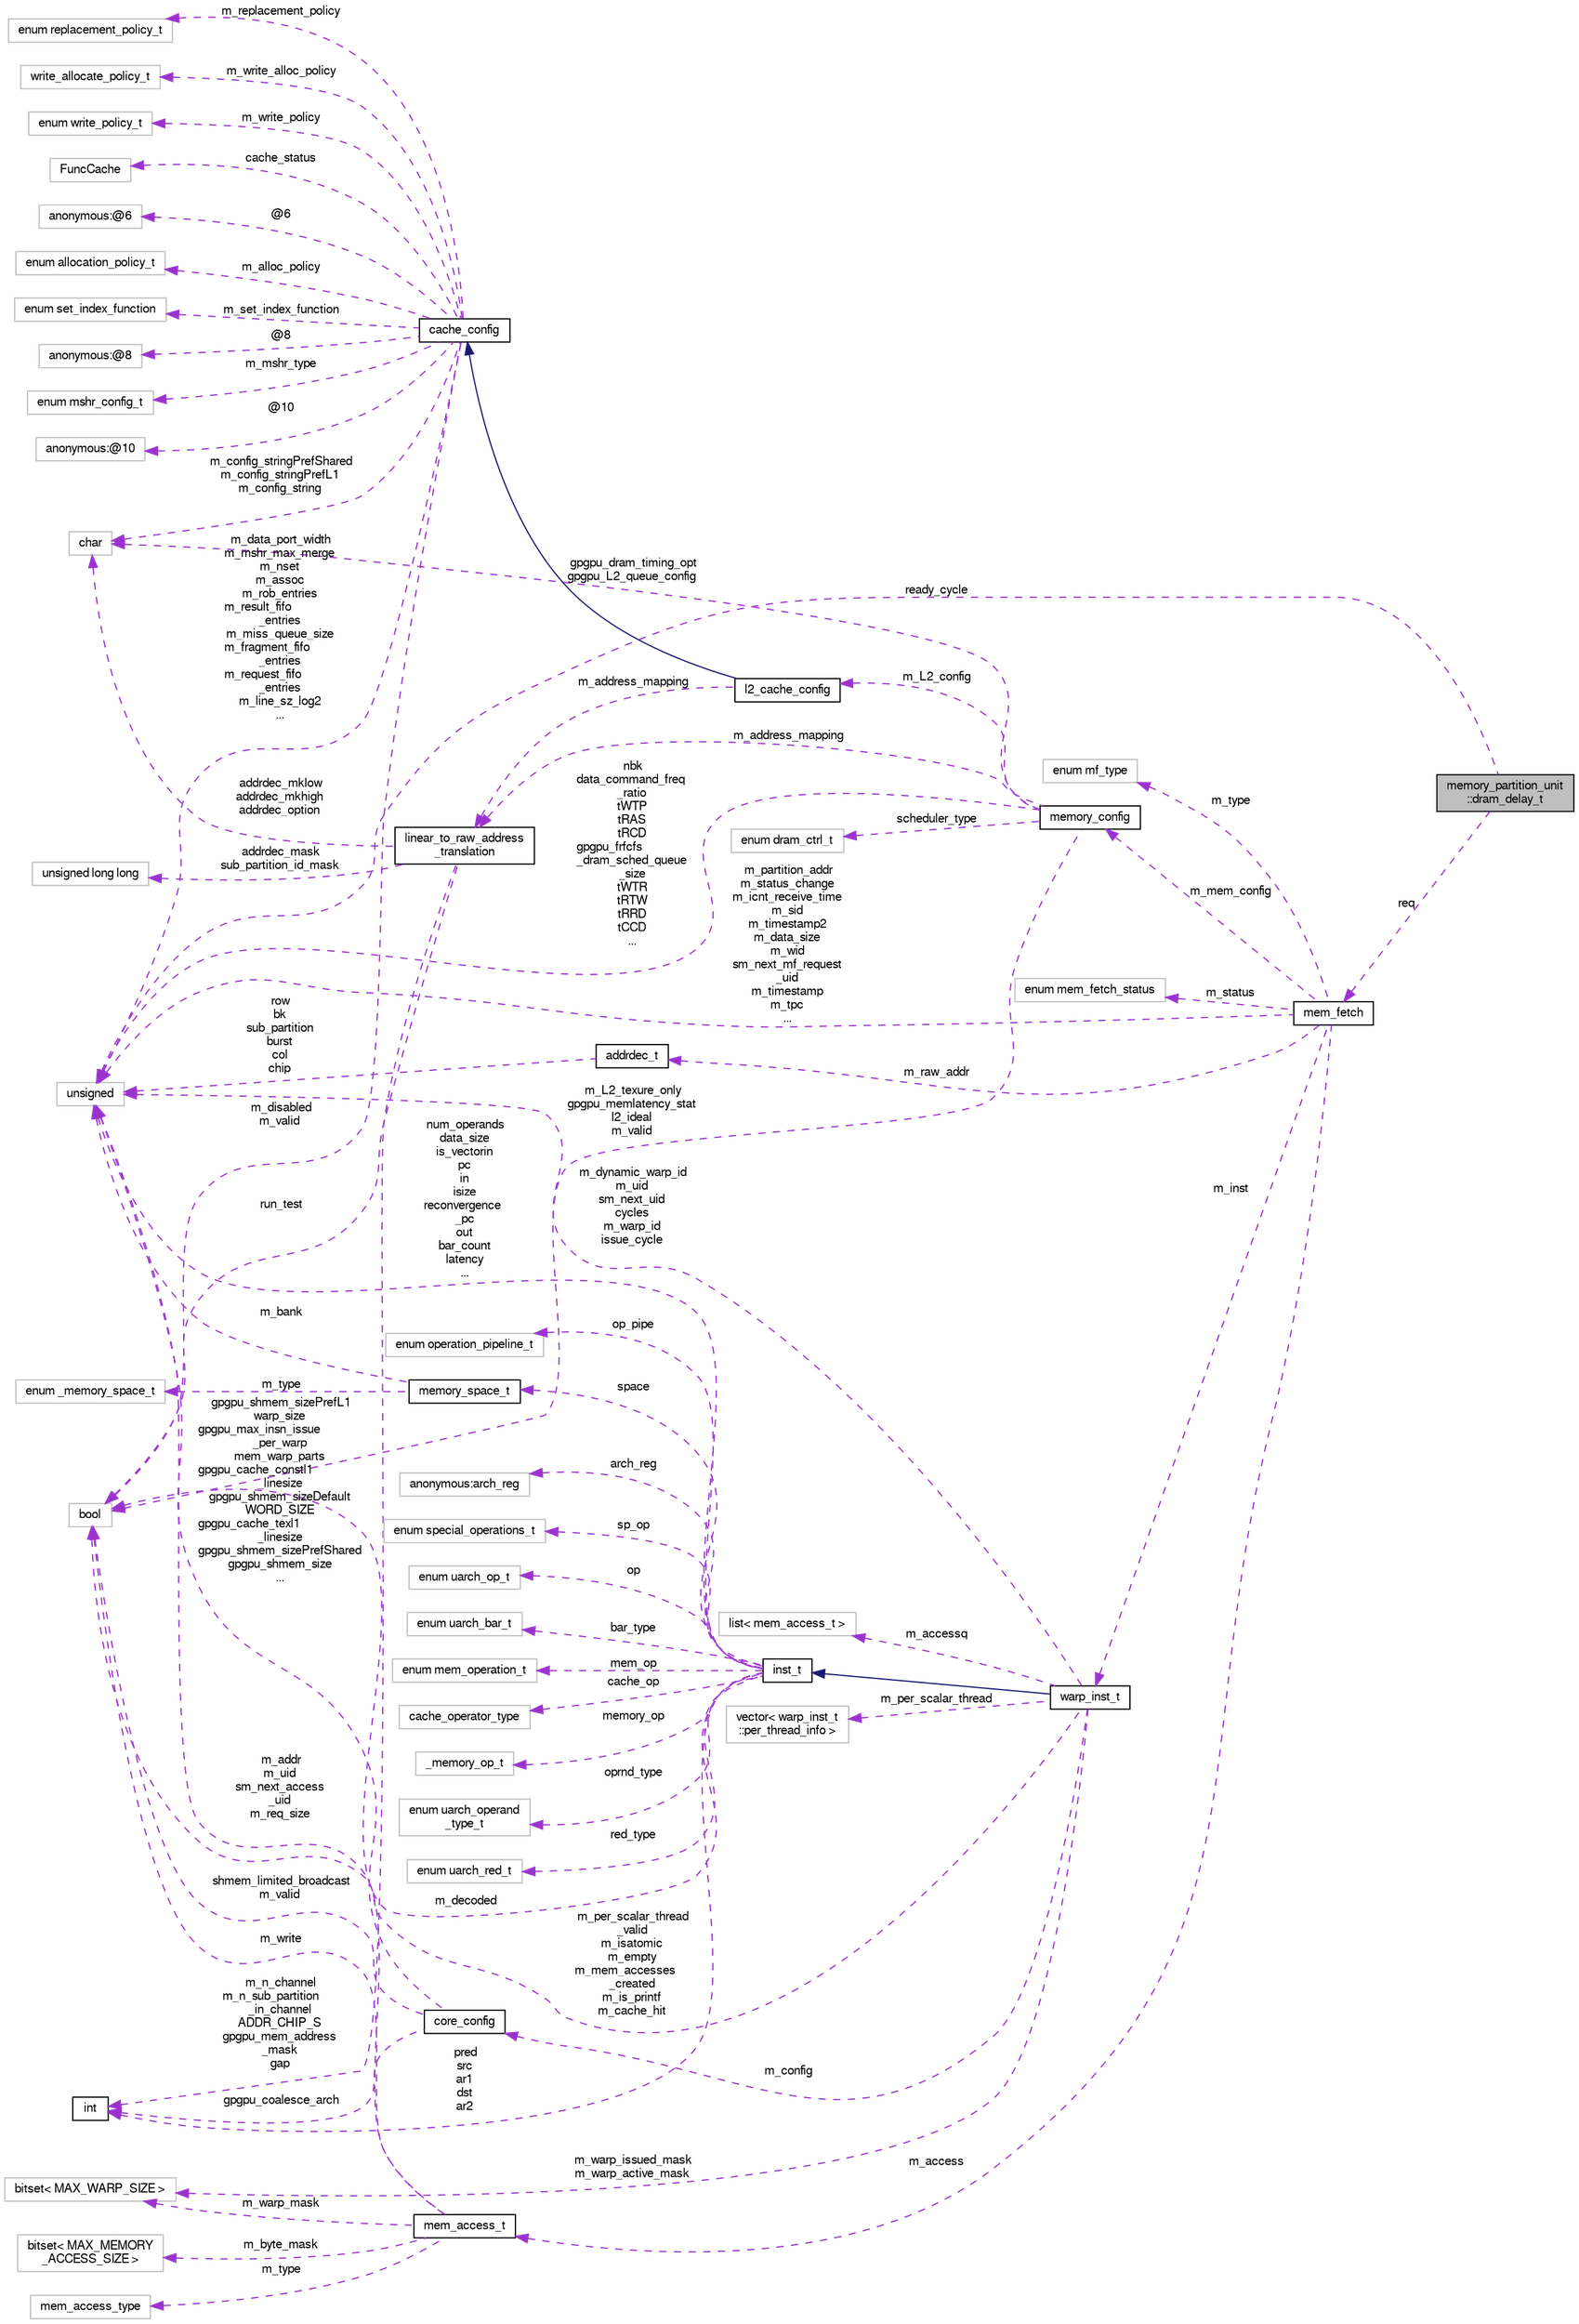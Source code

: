 digraph "memory_partition_unit::dram_delay_t"
{
  bgcolor="transparent";
  edge [fontname="FreeSans",fontsize="10",labelfontname="FreeSans",labelfontsize="10"];
  node [fontname="FreeSans",fontsize="10",shape=record];
  rankdir="LR";
  Node1 [label="memory_partition_unit\l::dram_delay_t",height=0.2,width=0.4,color="black", fillcolor="grey75", style="filled", fontcolor="black"];
  Node2 -> Node1 [dir="back",color="darkorchid3",fontsize="10",style="dashed",label=" req" ,fontname="FreeSans"];
  Node2 [label="mem_fetch",height=0.2,width=0.4,color="black",URL="$classmem__fetch.html"];
  Node3 -> Node2 [dir="back",color="darkorchid3",fontsize="10",style="dashed",label=" m_type" ,fontname="FreeSans"];
  Node3 [label="enum mf_type",height=0.2,width=0.4,color="grey75"];
  Node4 -> Node2 [dir="back",color="darkorchid3",fontsize="10",style="dashed",label=" m_mem_config" ,fontname="FreeSans"];
  Node4 [label="memory_config",height=0.2,width=0.4,color="black",URL="$structmemory__config.html"];
  Node5 -> Node4 [dir="back",color="darkorchid3",fontsize="10",style="dashed",label=" scheduler_type" ,fontname="FreeSans"];
  Node5 [label="enum dram_ctrl_t",height=0.2,width=0.4,color="grey75"];
  Node6 -> Node4 [dir="back",color="darkorchid3",fontsize="10",style="dashed",label=" gpgpu_dram_timing_opt\ngpgpu_L2_queue_config" ,fontname="FreeSans"];
  Node6 [label="char",height=0.2,width=0.4,color="grey75"];
  Node7 -> Node4 [dir="back",color="darkorchid3",fontsize="10",style="dashed",label=" m_L2_texure_only\ngpgpu_memlatency_stat\nl2_ideal\nm_valid" ,fontname="FreeSans"];
  Node7 [label="bool",height=0.2,width=0.4,color="grey75"];
  Node8 -> Node4 [dir="back",color="darkorchid3",fontsize="10",style="dashed",label=" nbk\ndata_command_freq\l_ratio\ntWTP\ntRAS\ntRCD\ngpgpu_frfcfs\l_dram_sched_queue\l_size\ntWTR\ntRTW\ntRRD\ntCCD\n..." ,fontname="FreeSans"];
  Node8 [label="unsigned",height=0.2,width=0.4,color="grey75"];
  Node9 -> Node4 [dir="back",color="darkorchid3",fontsize="10",style="dashed",label=" m_address_mapping" ,fontname="FreeSans"];
  Node9 [label="linear_to_raw_address\l_translation",height=0.2,width=0.4,color="black",URL="$classlinear__to__raw__address__translation.html"];
  Node10 -> Node9 [dir="back",color="darkorchid3",fontsize="10",style="dashed",label=" addrdec_mask\nsub_partition_id_mask" ,fontname="FreeSans"];
  Node10 [label="unsigned long long",height=0.2,width=0.4,color="grey75"];
  Node6 -> Node9 [dir="back",color="darkorchid3",fontsize="10",style="dashed",label=" addrdec_mklow\naddrdec_mkhigh\naddrdec_option" ,fontname="FreeSans"];
  Node11 -> Node9 [dir="back",color="darkorchid3",fontsize="10",style="dashed",label=" m_n_channel\nm_n_sub_partition\l_in_channel\nADDR_CHIP_S\ngpgpu_mem_address\l_mask\ngap" ,fontname="FreeSans"];
  Node11 [label="int",height=0.2,width=0.4,color="black",URL="$classint.html"];
  Node7 -> Node9 [dir="back",color="darkorchid3",fontsize="10",style="dashed",label=" run_test" ,fontname="FreeSans"];
  Node12 -> Node4 [dir="back",color="darkorchid3",fontsize="10",style="dashed",label=" m_L2_config" ,fontname="FreeSans"];
  Node12 [label="l2_cache_config",height=0.2,width=0.4,color="black",URL="$classl2__cache__config.html"];
  Node13 -> Node12 [dir="back",color="midnightblue",fontsize="10",style="solid",fontname="FreeSans"];
  Node13 [label="cache_config",height=0.2,width=0.4,color="black",URL="$classcache__config.html"];
  Node6 -> Node13 [dir="back",color="darkorchid3",fontsize="10",style="dashed",label=" m_config_stringPrefShared\nm_config_stringPrefL1\nm_config_string" ,fontname="FreeSans"];
  Node14 -> Node13 [dir="back",color="darkorchid3",fontsize="10",style="dashed",label=" m_write_alloc_policy" ,fontname="FreeSans"];
  Node14 [label="write_allocate_policy_t",height=0.2,width=0.4,color="grey75"];
  Node15 -> Node13 [dir="back",color="darkorchid3",fontsize="10",style="dashed",label=" m_write_policy" ,fontname="FreeSans"];
  Node15 [label="enum write_policy_t",height=0.2,width=0.4,color="grey75"];
  Node7 -> Node13 [dir="back",color="darkorchid3",fontsize="10",style="dashed",label=" m_disabled\nm_valid" ,fontname="FreeSans"];
  Node16 -> Node13 [dir="back",color="darkorchid3",fontsize="10",style="dashed",label=" cache_status" ,fontname="FreeSans"];
  Node16 [label="FuncCache",height=0.2,width=0.4,color="grey75"];
  Node17 -> Node13 [dir="back",color="darkorchid3",fontsize="10",style="dashed",label=" @6" ,fontname="FreeSans"];
  Node17 [label="anonymous:@6",height=0.2,width=0.4,color="grey75"];
  Node18 -> Node13 [dir="back",color="darkorchid3",fontsize="10",style="dashed",label=" m_alloc_policy" ,fontname="FreeSans"];
  Node18 [label="enum allocation_policy_t",height=0.2,width=0.4,color="grey75"];
  Node19 -> Node13 [dir="back",color="darkorchid3",fontsize="10",style="dashed",label=" m_set_index_function" ,fontname="FreeSans"];
  Node19 [label="enum set_index_function",height=0.2,width=0.4,color="grey75"];
  Node20 -> Node13 [dir="back",color="darkorchid3",fontsize="10",style="dashed",label=" @8" ,fontname="FreeSans"];
  Node20 [label="anonymous:@8",height=0.2,width=0.4,color="grey75"];
  Node21 -> Node13 [dir="back",color="darkorchid3",fontsize="10",style="dashed",label=" m_mshr_type" ,fontname="FreeSans"];
  Node21 [label="enum mshr_config_t",height=0.2,width=0.4,color="grey75"];
  Node8 -> Node13 [dir="back",color="darkorchid3",fontsize="10",style="dashed",label=" m_data_port_width\nm_mshr_max_merge\nm_nset\nm_assoc\nm_rob_entries\nm_result_fifo\l_entries\nm_miss_queue_size\nm_fragment_fifo\l_entries\nm_request_fifo\l_entries\nm_line_sz_log2\n..." ,fontname="FreeSans"];
  Node22 -> Node13 [dir="back",color="darkorchid3",fontsize="10",style="dashed",label=" @10" ,fontname="FreeSans"];
  Node22 [label="anonymous:@10",height=0.2,width=0.4,color="grey75"];
  Node23 -> Node13 [dir="back",color="darkorchid3",fontsize="10",style="dashed",label=" m_replacement_policy" ,fontname="FreeSans"];
  Node23 [label="enum replacement_policy_t",height=0.2,width=0.4,color="grey75"];
  Node9 -> Node12 [dir="back",color="darkorchid3",fontsize="10",style="dashed",label=" m_address_mapping" ,fontname="FreeSans"];
  Node24 -> Node2 [dir="back",color="darkorchid3",fontsize="10",style="dashed",label=" m_inst" ,fontname="FreeSans"];
  Node24 [label="warp_inst_t",height=0.2,width=0.4,color="black",URL="$classwarp__inst__t.html"];
  Node25 -> Node24 [dir="back",color="midnightblue",fontsize="10",style="solid",fontname="FreeSans"];
  Node25 [label="inst_t",height=0.2,width=0.4,color="black",URL="$classinst__t.html"];
  Node26 -> Node25 [dir="back",color="darkorchid3",fontsize="10",style="dashed",label=" arch_reg" ,fontname="FreeSans"];
  Node26 [label="anonymous:arch_reg",height=0.2,width=0.4,color="grey75"];
  Node27 -> Node25 [dir="back",color="darkorchid3",fontsize="10",style="dashed",label=" sp_op" ,fontname="FreeSans"];
  Node27 [label="enum special_operations_t",height=0.2,width=0.4,color="grey75"];
  Node28 -> Node25 [dir="back",color="darkorchid3",fontsize="10",style="dashed",label=" op" ,fontname="FreeSans"];
  Node28 [label="enum uarch_op_t",height=0.2,width=0.4,color="grey75"];
  Node29 -> Node25 [dir="back",color="darkorchid3",fontsize="10",style="dashed",label=" bar_type" ,fontname="FreeSans"];
  Node29 [label="enum uarch_bar_t",height=0.2,width=0.4,color="grey75"];
  Node30 -> Node25 [dir="back",color="darkorchid3",fontsize="10",style="dashed",label=" mem_op" ,fontname="FreeSans"];
  Node30 [label="enum mem_operation_t",height=0.2,width=0.4,color="grey75"];
  Node31 -> Node25 [dir="back",color="darkorchid3",fontsize="10",style="dashed",label=" cache_op" ,fontname="FreeSans"];
  Node31 [label="cache_operator_type",height=0.2,width=0.4,color="grey75"];
  Node32 -> Node25 [dir="back",color="darkorchid3",fontsize="10",style="dashed",label=" space" ,fontname="FreeSans"];
  Node32 [label="memory_space_t",height=0.2,width=0.4,color="black",URL="$classmemory__space__t.html"];
  Node33 -> Node32 [dir="back",color="darkorchid3",fontsize="10",style="dashed",label=" m_type" ,fontname="FreeSans"];
  Node33 [label="enum _memory_space_t",height=0.2,width=0.4,color="grey75"];
  Node8 -> Node32 [dir="back",color="darkorchid3",fontsize="10",style="dashed",label=" m_bank" ,fontname="FreeSans"];
  Node11 -> Node25 [dir="back",color="darkorchid3",fontsize="10",style="dashed",label=" pred\nsrc\nar1\ndst\nar2" ,fontname="FreeSans"];
  Node34 -> Node25 [dir="back",color="darkorchid3",fontsize="10",style="dashed",label=" memory_op" ,fontname="FreeSans"];
  Node34 [label="_memory_op_t",height=0.2,width=0.4,color="grey75"];
  Node7 -> Node25 [dir="back",color="darkorchid3",fontsize="10",style="dashed",label=" m_decoded" ,fontname="FreeSans"];
  Node35 -> Node25 [dir="back",color="darkorchid3",fontsize="10",style="dashed",label=" oprnd_type" ,fontname="FreeSans"];
  Node35 [label="enum uarch_operand\l_type_t",height=0.2,width=0.4,color="grey75"];
  Node36 -> Node25 [dir="back",color="darkorchid3",fontsize="10",style="dashed",label=" red_type" ,fontname="FreeSans"];
  Node36 [label="enum uarch_red_t",height=0.2,width=0.4,color="grey75"];
  Node8 -> Node25 [dir="back",color="darkorchid3",fontsize="10",style="dashed",label=" num_operands\ndata_size\nis_vectorin\npc\nin\nisize\nreconvergence\l_pc\nout\nbar_count\nlatency\n..." ,fontname="FreeSans"];
  Node37 -> Node25 [dir="back",color="darkorchid3",fontsize="10",style="dashed",label=" op_pipe" ,fontname="FreeSans"];
  Node37 [label="enum operation_pipeline_t",height=0.2,width=0.4,color="grey75"];
  Node38 -> Node24 [dir="back",color="darkorchid3",fontsize="10",style="dashed",label=" m_warp_issued_mask\nm_warp_active_mask" ,fontname="FreeSans"];
  Node38 [label="bitset\< MAX_WARP_SIZE \>",height=0.2,width=0.4,color="grey75"];
  Node39 -> Node24 [dir="back",color="darkorchid3",fontsize="10",style="dashed",label=" m_per_scalar_thread" ,fontname="FreeSans"];
  Node39 [label="vector\< warp_inst_t\l::per_thread_info \>",height=0.2,width=0.4,color="grey75"];
  Node40 -> Node24 [dir="back",color="darkorchid3",fontsize="10",style="dashed",label=" m_accessq" ,fontname="FreeSans"];
  Node40 [label="list\< mem_access_t \>",height=0.2,width=0.4,color="grey75"];
  Node41 -> Node24 [dir="back",color="darkorchid3",fontsize="10",style="dashed",label=" m_config" ,fontname="FreeSans"];
  Node41 [label="core_config",height=0.2,width=0.4,color="black",URL="$structcore__config.html"];
  Node11 -> Node41 [dir="back",color="darkorchid3",fontsize="10",style="dashed",label=" gpgpu_coalesce_arch" ,fontname="FreeSans"];
  Node7 -> Node41 [dir="back",color="darkorchid3",fontsize="10",style="dashed",label=" shmem_limited_broadcast\nm_valid" ,fontname="FreeSans"];
  Node8 -> Node41 [dir="back",color="darkorchid3",fontsize="10",style="dashed",label=" gpgpu_shmem_sizePrefL1\nwarp_size\ngpgpu_max_insn_issue\l_per_warp\nmem_warp_parts\ngpgpu_cache_constl1\l_linesize\ngpgpu_shmem_sizeDefault\nWORD_SIZE\ngpgpu_cache_texl1\l_linesize\ngpgpu_shmem_sizePrefShared\ngpgpu_shmem_size\n..." ,fontname="FreeSans"];
  Node7 -> Node24 [dir="back",color="darkorchid3",fontsize="10",style="dashed",label=" m_per_scalar_thread\l_valid\nm_isatomic\nm_empty\nm_mem_accesses\l_created\nm_is_printf\nm_cache_hit" ,fontname="FreeSans"];
  Node8 -> Node24 [dir="back",color="darkorchid3",fontsize="10",style="dashed",label=" m_dynamic_warp_id\nm_uid\nsm_next_uid\ncycles\nm_warp_id\nissue_cycle" ,fontname="FreeSans"];
  Node42 -> Node2 [dir="back",color="darkorchid3",fontsize="10",style="dashed",label=" m_raw_addr" ,fontname="FreeSans"];
  Node42 [label="addrdec_t",height=0.2,width=0.4,color="black",URL="$structaddrdec__t.html"];
  Node8 -> Node42 [dir="back",color="darkorchid3",fontsize="10",style="dashed",label=" row\nbk\nsub_partition\nburst\ncol\nchip" ,fontname="FreeSans"];
  Node43 -> Node2 [dir="back",color="darkorchid3",fontsize="10",style="dashed",label=" m_access" ,fontname="FreeSans"];
  Node43 [label="mem_access_t",height=0.2,width=0.4,color="black",URL="$classmem__access__t.html"];
  Node44 -> Node43 [dir="back",color="darkorchid3",fontsize="10",style="dashed",label=" m_byte_mask" ,fontname="FreeSans"];
  Node44 [label="bitset\< MAX_MEMORY\l_ACCESS_SIZE \>",height=0.2,width=0.4,color="grey75"];
  Node38 -> Node43 [dir="back",color="darkorchid3",fontsize="10",style="dashed",label=" m_warp_mask" ,fontname="FreeSans"];
  Node7 -> Node43 [dir="back",color="darkorchid3",fontsize="10",style="dashed",label=" m_write" ,fontname="FreeSans"];
  Node8 -> Node43 [dir="back",color="darkorchid3",fontsize="10",style="dashed",label=" m_addr\nm_uid\nsm_next_access\l_uid\nm_req_size" ,fontname="FreeSans"];
  Node45 -> Node43 [dir="back",color="darkorchid3",fontsize="10",style="dashed",label=" m_type" ,fontname="FreeSans"];
  Node45 [label="mem_access_type",height=0.2,width=0.4,color="grey75"];
  Node46 -> Node2 [dir="back",color="darkorchid3",fontsize="10",style="dashed",label=" m_status" ,fontname="FreeSans"];
  Node46 [label="enum mem_fetch_status",height=0.2,width=0.4,color="grey75"];
  Node8 -> Node2 [dir="back",color="darkorchid3",fontsize="10",style="dashed",label=" m_partition_addr\nm_status_change\nm_icnt_receive_time\nm_sid\nm_timestamp2\nm_data_size\nm_wid\nsm_next_mf_request\l_uid\nm_timestamp\nm_tpc\n..." ,fontname="FreeSans"];
  Node8 -> Node1 [dir="back",color="darkorchid3",fontsize="10",style="dashed",label=" ready_cycle" ,fontname="FreeSans"];
}

